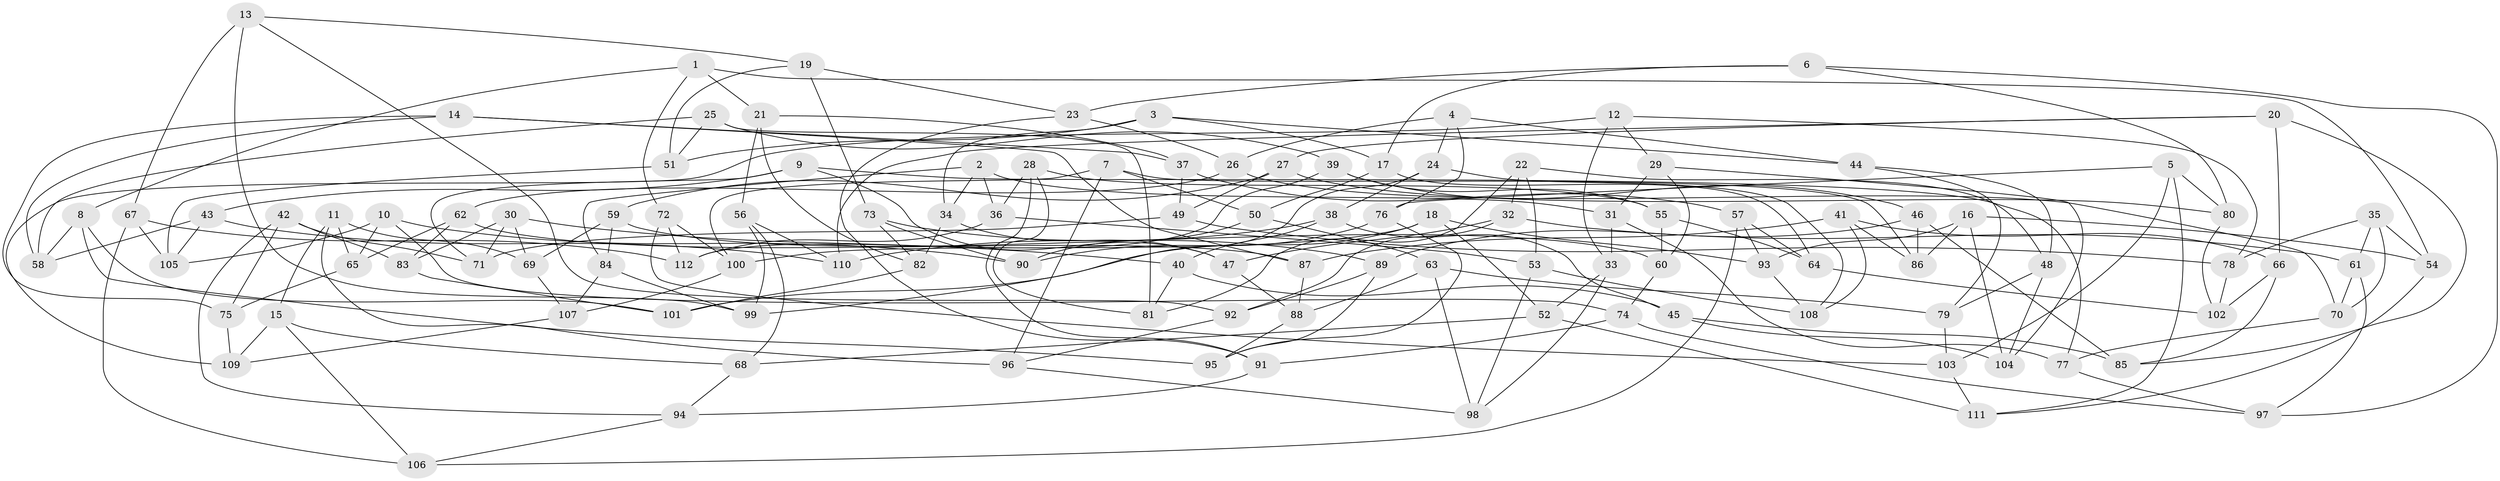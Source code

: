 // Generated by graph-tools (version 1.1) at 2025/27/03/09/25 03:27:01]
// undirected, 112 vertices, 224 edges
graph export_dot {
graph [start="1"]
  node [color=gray90,style=filled];
  1;
  2;
  3;
  4;
  5;
  6;
  7;
  8;
  9;
  10;
  11;
  12;
  13;
  14;
  15;
  16;
  17;
  18;
  19;
  20;
  21;
  22;
  23;
  24;
  25;
  26;
  27;
  28;
  29;
  30;
  31;
  32;
  33;
  34;
  35;
  36;
  37;
  38;
  39;
  40;
  41;
  42;
  43;
  44;
  45;
  46;
  47;
  48;
  49;
  50;
  51;
  52;
  53;
  54;
  55;
  56;
  57;
  58;
  59;
  60;
  61;
  62;
  63;
  64;
  65;
  66;
  67;
  68;
  69;
  70;
  71;
  72;
  73;
  74;
  75;
  76;
  77;
  78;
  79;
  80;
  81;
  82;
  83;
  84;
  85;
  86;
  87;
  88;
  89;
  90;
  91;
  92;
  93;
  94;
  95;
  96;
  97;
  98;
  99;
  100;
  101;
  102;
  103;
  104;
  105;
  106;
  107;
  108;
  109;
  110;
  111;
  112;
  1 -- 54;
  1 -- 21;
  1 -- 8;
  1 -- 72;
  2 -- 36;
  2 -- 34;
  2 -- 84;
  2 -- 31;
  3 -- 17;
  3 -- 34;
  3 -- 51;
  3 -- 44;
  4 -- 26;
  4 -- 44;
  4 -- 76;
  4 -- 24;
  5 -- 111;
  5 -- 76;
  5 -- 80;
  5 -- 103;
  6 -- 80;
  6 -- 97;
  6 -- 23;
  6 -- 17;
  7 -- 50;
  7 -- 100;
  7 -- 86;
  7 -- 96;
  8 -- 58;
  8 -- 95;
  8 -- 101;
  9 -- 47;
  9 -- 71;
  9 -- 43;
  9 -- 77;
  10 -- 65;
  10 -- 105;
  10 -- 90;
  10 -- 74;
  11 -- 65;
  11 -- 69;
  11 -- 96;
  11 -- 15;
  12 -- 78;
  12 -- 29;
  12 -- 109;
  12 -- 33;
  13 -- 92;
  13 -- 19;
  13 -- 67;
  13 -- 99;
  14 -- 87;
  14 -- 75;
  14 -- 37;
  14 -- 58;
  15 -- 68;
  15 -- 109;
  15 -- 106;
  16 -- 86;
  16 -- 104;
  16 -- 93;
  16 -- 54;
  17 -- 50;
  17 -- 64;
  18 -- 100;
  18 -- 93;
  18 -- 101;
  18 -- 52;
  19 -- 51;
  19 -- 73;
  19 -- 23;
  20 -- 66;
  20 -- 85;
  20 -- 27;
  20 -- 110;
  21 -- 37;
  21 -- 82;
  21 -- 56;
  22 -- 81;
  22 -- 32;
  22 -- 53;
  22 -- 48;
  23 -- 26;
  23 -- 91;
  24 -- 38;
  24 -- 108;
  24 -- 99;
  25 -- 81;
  25 -- 51;
  25 -- 39;
  25 -- 58;
  26 -- 62;
  26 -- 70;
  27 -- 59;
  27 -- 49;
  27 -- 80;
  28 -- 91;
  28 -- 36;
  28 -- 55;
  28 -- 81;
  29 -- 31;
  29 -- 104;
  29 -- 60;
  30 -- 83;
  30 -- 71;
  30 -- 40;
  30 -- 69;
  31 -- 77;
  31 -- 33;
  32 -- 61;
  32 -- 92;
  32 -- 47;
  33 -- 98;
  33 -- 52;
  34 -- 82;
  34 -- 47;
  35 -- 78;
  35 -- 54;
  35 -- 70;
  35 -- 61;
  36 -- 53;
  36 -- 112;
  37 -- 57;
  37 -- 49;
  38 -- 45;
  38 -- 110;
  38 -- 40;
  39 -- 46;
  39 -- 55;
  39 -- 112;
  40 -- 81;
  40 -- 45;
  41 -- 108;
  41 -- 66;
  41 -- 86;
  41 -- 87;
  42 -- 83;
  42 -- 71;
  42 -- 94;
  42 -- 75;
  43 -- 58;
  43 -- 110;
  43 -- 105;
  44 -- 79;
  44 -- 48;
  45 -- 85;
  45 -- 104;
  46 -- 86;
  46 -- 85;
  46 -- 89;
  47 -- 88;
  48 -- 104;
  48 -- 79;
  49 -- 71;
  49 -- 78;
  50 -- 63;
  50 -- 90;
  51 -- 105;
  52 -- 111;
  52 -- 68;
  53 -- 108;
  53 -- 98;
  54 -- 111;
  55 -- 60;
  55 -- 64;
  56 -- 99;
  56 -- 110;
  56 -- 68;
  57 -- 106;
  57 -- 64;
  57 -- 93;
  59 -- 60;
  59 -- 84;
  59 -- 69;
  60 -- 74;
  61 -- 70;
  61 -- 97;
  62 -- 65;
  62 -- 87;
  62 -- 83;
  63 -- 88;
  63 -- 79;
  63 -- 98;
  64 -- 102;
  65 -- 75;
  66 -- 85;
  66 -- 102;
  67 -- 112;
  67 -- 105;
  67 -- 106;
  68 -- 94;
  69 -- 107;
  70 -- 77;
  72 -- 100;
  72 -- 112;
  72 -- 103;
  73 -- 90;
  73 -- 89;
  73 -- 82;
  74 -- 91;
  74 -- 97;
  75 -- 109;
  76 -- 90;
  76 -- 95;
  77 -- 97;
  78 -- 102;
  79 -- 103;
  80 -- 102;
  82 -- 101;
  83 -- 101;
  84 -- 107;
  84 -- 99;
  87 -- 88;
  88 -- 95;
  89 -- 92;
  89 -- 95;
  91 -- 94;
  92 -- 96;
  93 -- 108;
  94 -- 106;
  96 -- 98;
  100 -- 107;
  103 -- 111;
  107 -- 109;
}
